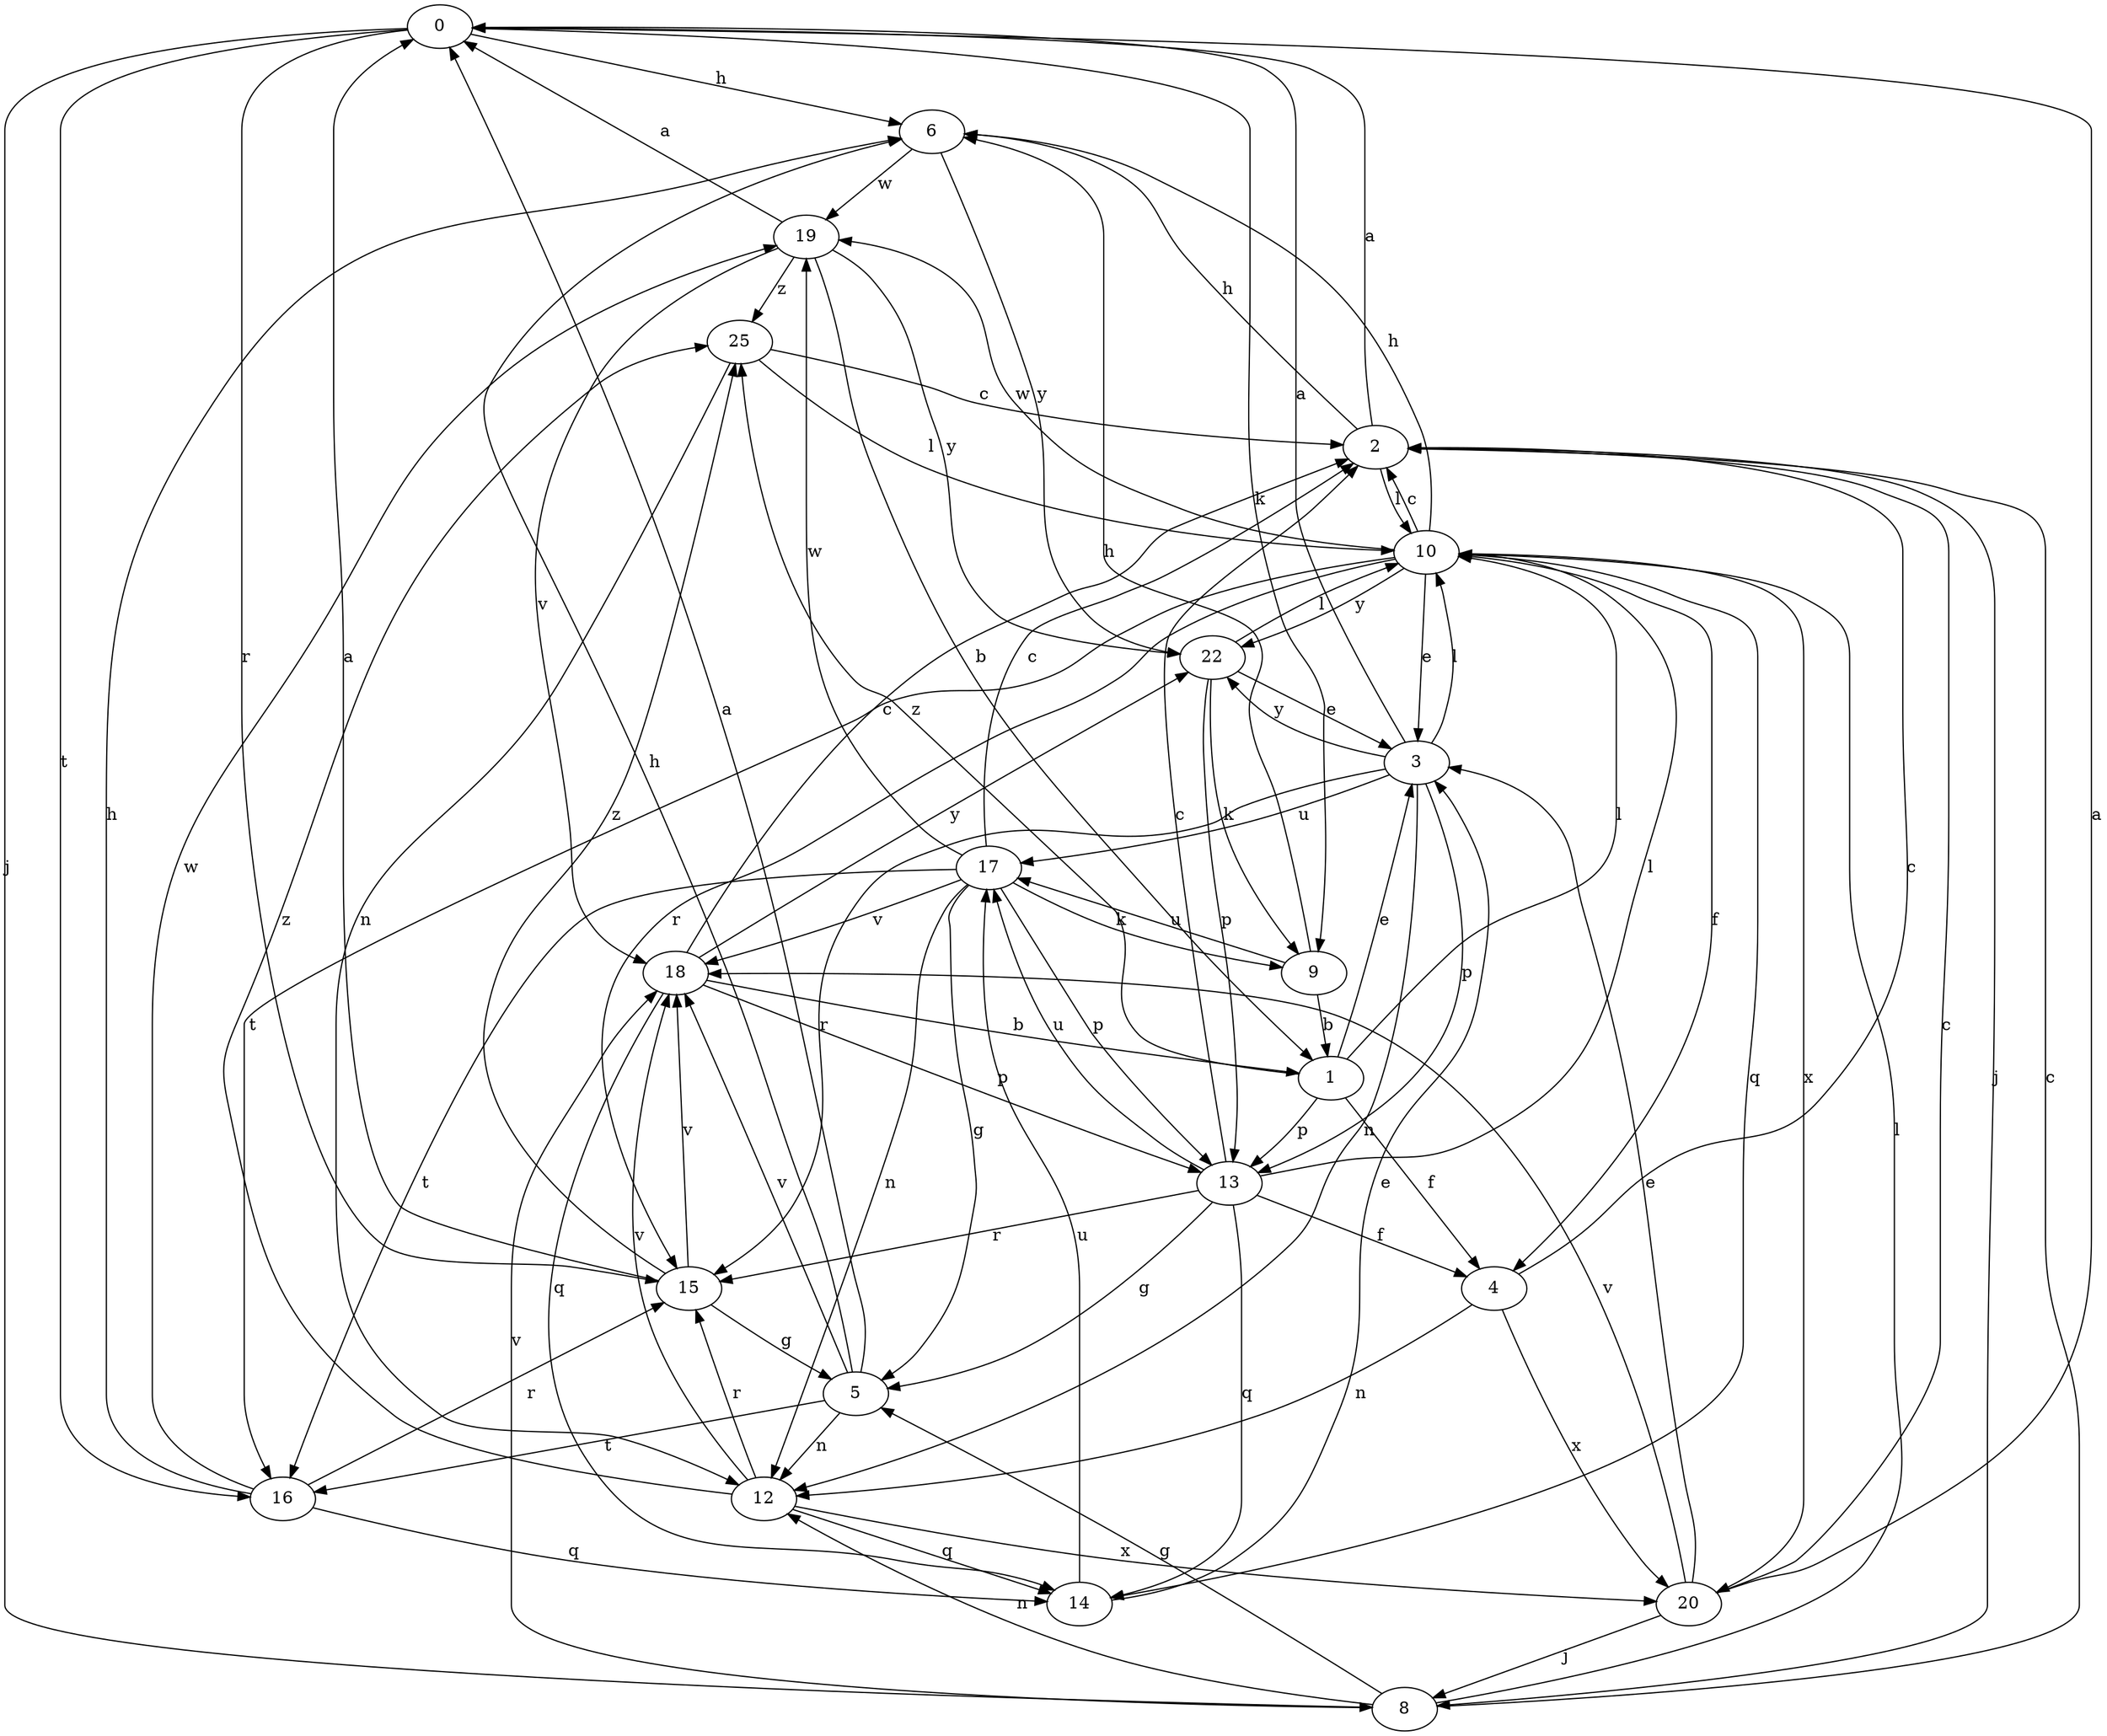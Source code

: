 strict digraph  {
0;
1;
2;
3;
4;
5;
6;
8;
9;
10;
12;
13;
14;
15;
16;
17;
18;
19;
20;
22;
25;
0 -> 6  [label=h];
0 -> 8  [label=j];
0 -> 9  [label=k];
0 -> 15  [label=r];
0 -> 16  [label=t];
1 -> 3  [label=e];
1 -> 4  [label=f];
1 -> 10  [label=l];
1 -> 13  [label=p];
1 -> 25  [label=z];
2 -> 0  [label=a];
2 -> 6  [label=h];
2 -> 8  [label=j];
2 -> 10  [label=l];
3 -> 0  [label=a];
3 -> 10  [label=l];
3 -> 12  [label=n];
3 -> 13  [label=p];
3 -> 15  [label=r];
3 -> 17  [label=u];
3 -> 22  [label=y];
4 -> 2  [label=c];
4 -> 12  [label=n];
4 -> 20  [label=x];
5 -> 0  [label=a];
5 -> 6  [label=h];
5 -> 12  [label=n];
5 -> 16  [label=t];
5 -> 18  [label=v];
6 -> 19  [label=w];
6 -> 22  [label=y];
8 -> 2  [label=c];
8 -> 5  [label=g];
8 -> 10  [label=l];
8 -> 12  [label=n];
8 -> 18  [label=v];
9 -> 1  [label=b];
9 -> 6  [label=h];
9 -> 17  [label=u];
10 -> 2  [label=c];
10 -> 3  [label=e];
10 -> 4  [label=f];
10 -> 6  [label=h];
10 -> 14  [label=q];
10 -> 15  [label=r];
10 -> 16  [label=t];
10 -> 19  [label=w];
10 -> 20  [label=x];
10 -> 22  [label=y];
12 -> 14  [label=q];
12 -> 15  [label=r];
12 -> 18  [label=v];
12 -> 20  [label=x];
12 -> 25  [label=z];
13 -> 2  [label=c];
13 -> 4  [label=f];
13 -> 5  [label=g];
13 -> 10  [label=l];
13 -> 14  [label=q];
13 -> 15  [label=r];
13 -> 17  [label=u];
14 -> 3  [label=e];
14 -> 17  [label=u];
15 -> 0  [label=a];
15 -> 5  [label=g];
15 -> 18  [label=v];
15 -> 25  [label=z];
16 -> 6  [label=h];
16 -> 14  [label=q];
16 -> 15  [label=r];
16 -> 19  [label=w];
17 -> 2  [label=c];
17 -> 5  [label=g];
17 -> 9  [label=k];
17 -> 12  [label=n];
17 -> 13  [label=p];
17 -> 16  [label=t];
17 -> 18  [label=v];
17 -> 19  [label=w];
18 -> 1  [label=b];
18 -> 2  [label=c];
18 -> 13  [label=p];
18 -> 14  [label=q];
18 -> 22  [label=y];
19 -> 0  [label=a];
19 -> 1  [label=b];
19 -> 18  [label=v];
19 -> 22  [label=y];
19 -> 25  [label=z];
20 -> 0  [label=a];
20 -> 2  [label=c];
20 -> 3  [label=e];
20 -> 8  [label=j];
20 -> 18  [label=v];
22 -> 3  [label=e];
22 -> 9  [label=k];
22 -> 10  [label=l];
22 -> 13  [label=p];
25 -> 2  [label=c];
25 -> 10  [label=l];
25 -> 12  [label=n];
}
